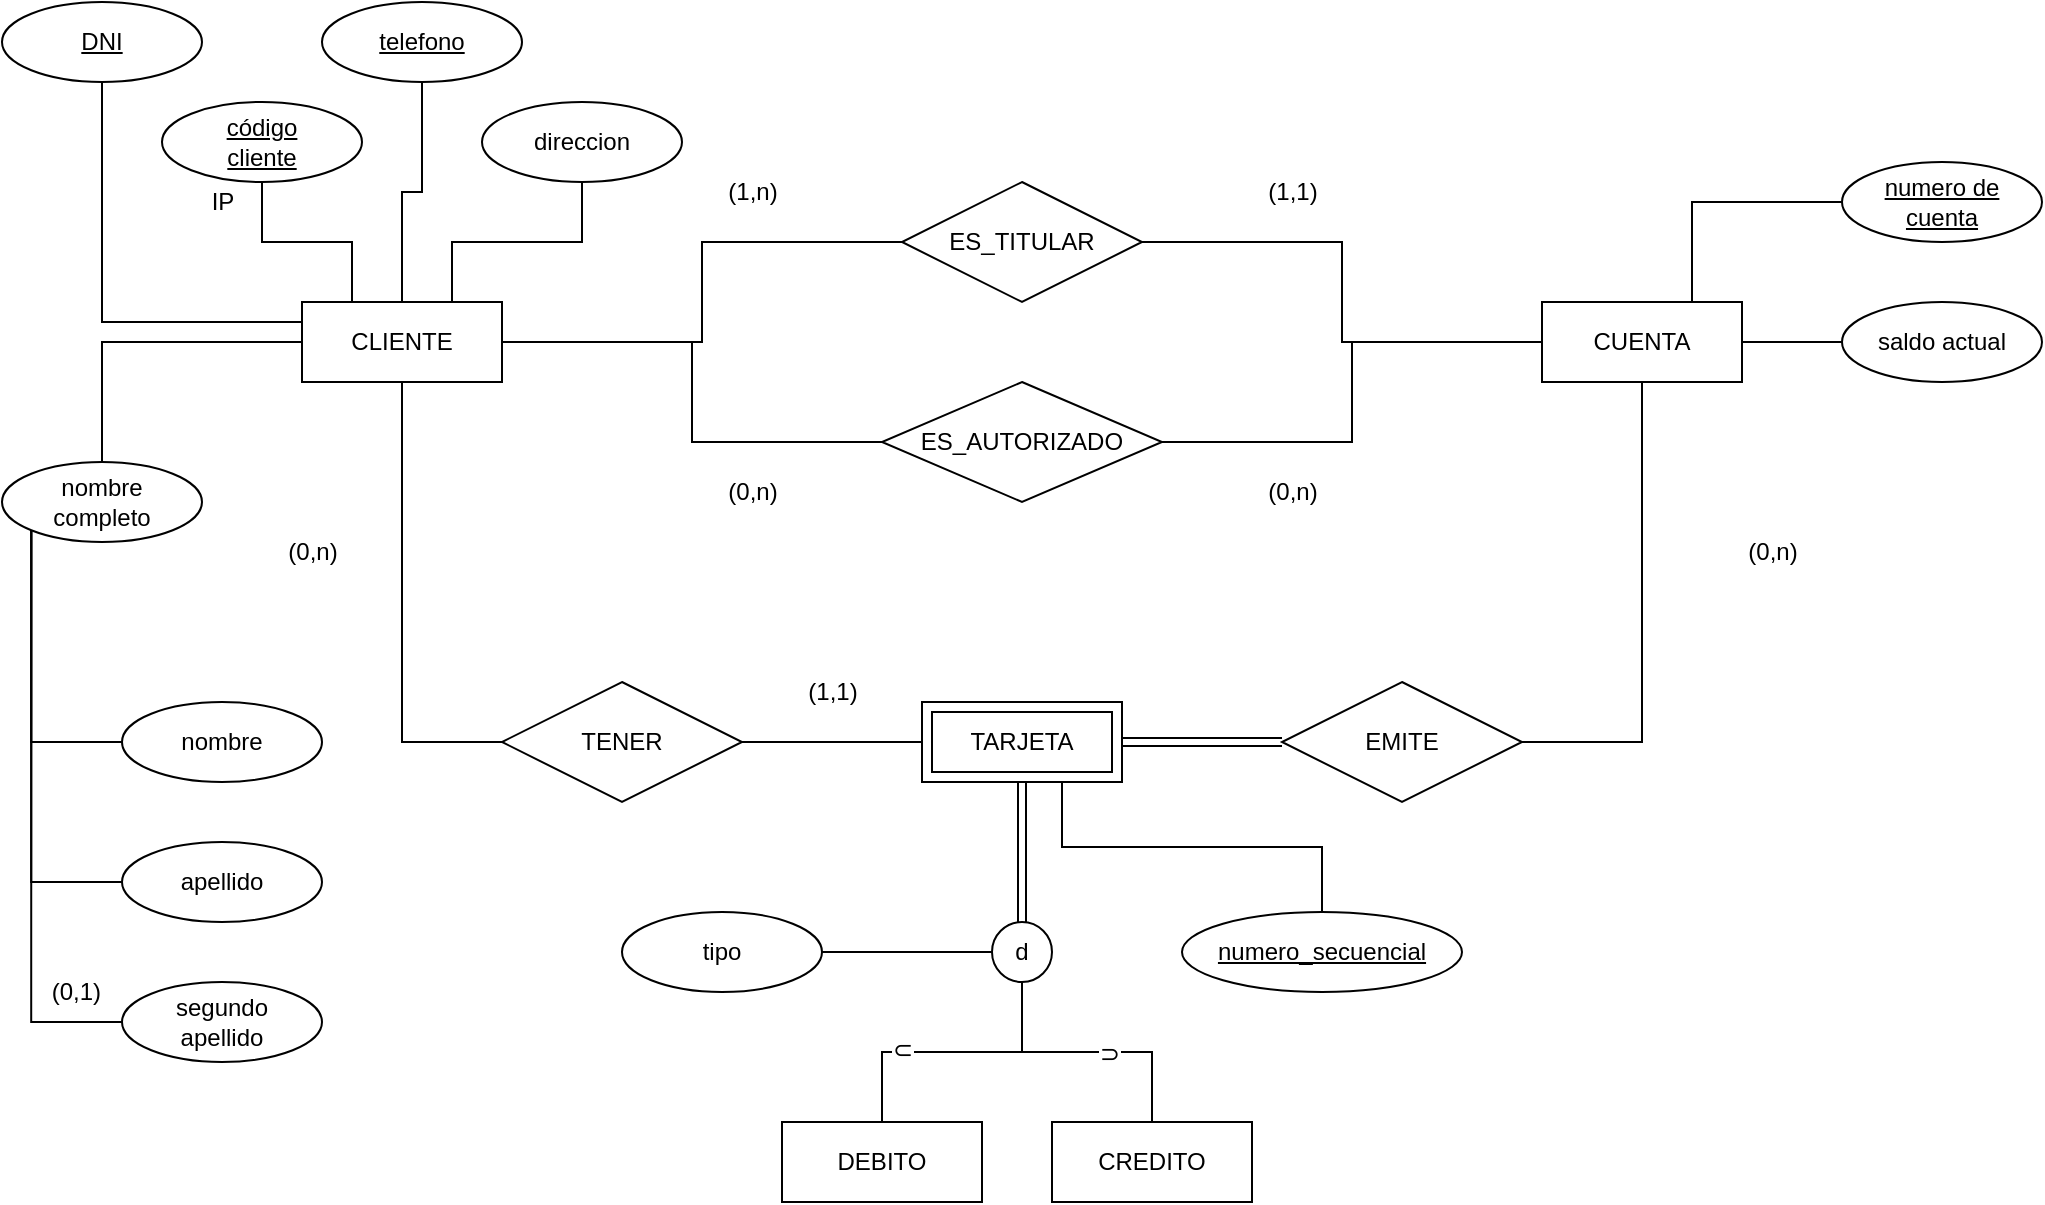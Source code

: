 <mxfile version="20.8.20" type="github">
  <diagram name="Página-1" id="OYCu7twRQWaUwjfFJ72i">
    <mxGraphModel dx="1500" dy="884" grid="1" gridSize="10" guides="1" tooltips="1" connect="1" arrows="1" fold="1" page="1" pageScale="1" pageWidth="1169" pageHeight="827" math="0" shadow="0">
      <root>
        <mxCell id="0" />
        <mxCell id="1" parent="0" />
        <mxCell id="nWjm4sYlbyKYBbA1lOEh-9" style="edgeStyle=orthogonalEdgeStyle;rounded=0;orthogonalLoop=1;jettySize=auto;html=1;exitX=1;exitY=0.5;exitDx=0;exitDy=0;entryX=0;entryY=0.5;entryDx=0;entryDy=0;endArrow=none;endFill=0;" edge="1" parent="1" source="nWjm4sYlbyKYBbA1lOEh-1" target="nWjm4sYlbyKYBbA1lOEh-5">
          <mxGeometry relative="1" as="geometry" />
        </mxCell>
        <mxCell id="nWjm4sYlbyKYBbA1lOEh-14" style="edgeStyle=orthogonalEdgeStyle;rounded=0;orthogonalLoop=1;jettySize=auto;html=1;exitX=0.5;exitY=1;exitDx=0;exitDy=0;entryX=0;entryY=0.5;entryDx=0;entryDy=0;endArrow=none;endFill=0;" edge="1" parent="1" source="nWjm4sYlbyKYBbA1lOEh-1" target="nWjm4sYlbyKYBbA1lOEh-13">
          <mxGeometry relative="1" as="geometry" />
        </mxCell>
        <mxCell id="nWjm4sYlbyKYBbA1lOEh-1" value="CLIENTE" style="whiteSpace=wrap;html=1;align=center;" vertex="1" parent="1">
          <mxGeometry x="230" y="280" width="100" height="40" as="geometry" />
        </mxCell>
        <mxCell id="nWjm4sYlbyKYBbA1lOEh-28" value="" style="edgeStyle=orthogonalEdgeStyle;shape=link;rounded=0;orthogonalLoop=1;jettySize=auto;html=1;fontFamily=Helvetica;fontSize=12;fontColor=default;endArrow=none;endFill=0;" edge="1" parent="1" source="nWjm4sYlbyKYBbA1lOEh-2" target="nWjm4sYlbyKYBbA1lOEh-27">
          <mxGeometry relative="1" as="geometry" />
        </mxCell>
        <mxCell id="nWjm4sYlbyKYBbA1lOEh-2" value="TARJETA" style="shape=ext;margin=3;double=1;whiteSpace=wrap;html=1;align=center;strokeWidth=1;glass=0;rounded=0;shadow=0;noLabel=0;" vertex="1" parent="1">
          <mxGeometry x="540" y="480" width="100" height="40" as="geometry" />
        </mxCell>
        <mxCell id="nWjm4sYlbyKYBbA1lOEh-10" style="edgeStyle=orthogonalEdgeStyle;rounded=0;orthogonalLoop=1;jettySize=auto;html=1;exitX=0;exitY=0.5;exitDx=0;exitDy=0;entryX=1;entryY=0.5;entryDx=0;entryDy=0;endArrow=none;endFill=0;" edge="1" parent="1" source="nWjm4sYlbyKYBbA1lOEh-3" target="nWjm4sYlbyKYBbA1lOEh-4">
          <mxGeometry relative="1" as="geometry" />
        </mxCell>
        <mxCell id="nWjm4sYlbyKYBbA1lOEh-11" style="edgeStyle=orthogonalEdgeStyle;rounded=0;orthogonalLoop=1;jettySize=auto;html=1;exitX=0;exitY=0.5;exitDx=0;exitDy=0;endArrow=none;endFill=0;" edge="1" parent="1" source="nWjm4sYlbyKYBbA1lOEh-3" target="nWjm4sYlbyKYBbA1lOEh-5">
          <mxGeometry relative="1" as="geometry" />
        </mxCell>
        <mxCell id="nWjm4sYlbyKYBbA1lOEh-18" style="edgeStyle=orthogonalEdgeStyle;rounded=0;orthogonalLoop=1;jettySize=auto;html=1;exitX=0.5;exitY=1;exitDx=0;exitDy=0;entryX=1;entryY=0.5;entryDx=0;entryDy=0;endArrow=none;endFill=0;" edge="1" parent="1" source="nWjm4sYlbyKYBbA1lOEh-3" target="nWjm4sYlbyKYBbA1lOEh-16">
          <mxGeometry relative="1" as="geometry" />
        </mxCell>
        <mxCell id="nWjm4sYlbyKYBbA1lOEh-48" style="edgeStyle=orthogonalEdgeStyle;rounded=0;orthogonalLoop=1;jettySize=auto;html=1;exitX=0.75;exitY=0;exitDx=0;exitDy=0;entryX=0;entryY=0.5;entryDx=0;entryDy=0;fontFamily=Helvetica;fontSize=12;fontColor=default;endArrow=none;endFill=0;" edge="1" parent="1" source="nWjm4sYlbyKYBbA1lOEh-3" target="nWjm4sYlbyKYBbA1lOEh-47">
          <mxGeometry relative="1" as="geometry" />
        </mxCell>
        <mxCell id="nWjm4sYlbyKYBbA1lOEh-3" value="CUENTA" style="whiteSpace=wrap;html=1;align=center;" vertex="1" parent="1">
          <mxGeometry x="850" y="280" width="100" height="40" as="geometry" />
        </mxCell>
        <mxCell id="nWjm4sYlbyKYBbA1lOEh-4" value="ES_TITULAR" style="shape=rhombus;perimeter=rhombusPerimeter;whiteSpace=wrap;html=1;align=center;" vertex="1" parent="1">
          <mxGeometry x="530" y="220" width="120" height="60" as="geometry" />
        </mxCell>
        <mxCell id="nWjm4sYlbyKYBbA1lOEh-5" value="ES_AUTORIZADO" style="shape=rhombus;perimeter=rhombusPerimeter;whiteSpace=wrap;html=1;align=center;" vertex="1" parent="1">
          <mxGeometry x="520" y="320" width="140" height="60" as="geometry" />
        </mxCell>
        <mxCell id="nWjm4sYlbyKYBbA1lOEh-8" style="edgeStyle=orthogonalEdgeStyle;rounded=0;orthogonalLoop=1;jettySize=auto;html=1;exitX=1;exitY=0.5;exitDx=0;exitDy=0;entryX=0;entryY=0.5;entryDx=0;entryDy=0;entryPerimeter=0;endArrow=none;endFill=0;" edge="1" parent="1" source="nWjm4sYlbyKYBbA1lOEh-1" target="nWjm4sYlbyKYBbA1lOEh-4">
          <mxGeometry relative="1" as="geometry" />
        </mxCell>
        <mxCell id="nWjm4sYlbyKYBbA1lOEh-12" style="edgeStyle=orthogonalEdgeStyle;rounded=0;orthogonalLoop=1;jettySize=auto;html=1;exitX=0.5;exitY=1;exitDx=0;exitDy=0;endArrow=none;endFill=0;" edge="1" parent="1" source="nWjm4sYlbyKYBbA1lOEh-1" target="nWjm4sYlbyKYBbA1lOEh-1">
          <mxGeometry relative="1" as="geometry" />
        </mxCell>
        <mxCell id="nWjm4sYlbyKYBbA1lOEh-15" value="" style="edgeStyle=orthogonalEdgeStyle;rounded=0;orthogonalLoop=1;jettySize=auto;html=1;endArrow=none;endFill=0;" edge="1" parent="1" source="nWjm4sYlbyKYBbA1lOEh-13" target="nWjm4sYlbyKYBbA1lOEh-2">
          <mxGeometry relative="1" as="geometry" />
        </mxCell>
        <mxCell id="nWjm4sYlbyKYBbA1lOEh-13" value="TENER" style="shape=rhombus;perimeter=rhombusPerimeter;whiteSpace=wrap;html=1;align=center;" vertex="1" parent="1">
          <mxGeometry x="330" y="470" width="120" height="60" as="geometry" />
        </mxCell>
        <mxCell id="nWjm4sYlbyKYBbA1lOEh-17" value="" style="edgeStyle=orthogonalEdgeStyle;rounded=0;orthogonalLoop=1;jettySize=auto;html=1;endArrow=none;endFill=0;shape=link;" edge="1" parent="1" source="nWjm4sYlbyKYBbA1lOEh-16" target="nWjm4sYlbyKYBbA1lOEh-2">
          <mxGeometry relative="1" as="geometry" />
        </mxCell>
        <mxCell id="nWjm4sYlbyKYBbA1lOEh-16" value="EMITE" style="shape=rhombus;perimeter=rhombusPerimeter;whiteSpace=wrap;html=1;align=center;" vertex="1" parent="1">
          <mxGeometry x="720" y="470" width="120" height="60" as="geometry" />
        </mxCell>
        <mxCell id="nWjm4sYlbyKYBbA1lOEh-19" value="(0,n)" style="text;html=1;align=center;verticalAlign=middle;resizable=0;points=[];autosize=1;strokeColor=none;fillColor=none;" vertex="1" parent="1">
          <mxGeometry x="210" y="390" width="50" height="30" as="geometry" />
        </mxCell>
        <mxCell id="nWjm4sYlbyKYBbA1lOEh-20" value="(1,1)" style="text;html=1;align=center;verticalAlign=middle;resizable=0;points=[];autosize=1;strokeColor=none;fillColor=none;" vertex="1" parent="1">
          <mxGeometry x="470" y="460" width="50" height="30" as="geometry" />
        </mxCell>
        <mxCell id="nWjm4sYlbyKYBbA1lOEh-21" value="(0,n)" style="text;html=1;align=center;verticalAlign=middle;resizable=0;points=[];autosize=1;strokeColor=none;fillColor=none;" vertex="1" parent="1">
          <mxGeometry x="940" y="390" width="50" height="30" as="geometry" />
        </mxCell>
        <mxCell id="nWjm4sYlbyKYBbA1lOEh-23" value="(1,n)" style="text;html=1;align=center;verticalAlign=middle;resizable=0;points=[];autosize=1;strokeColor=none;fillColor=none;" vertex="1" parent="1">
          <mxGeometry x="430" y="210" width="50" height="30" as="geometry" />
        </mxCell>
        <mxCell id="nWjm4sYlbyKYBbA1lOEh-24" value="(0,n)" style="text;html=1;align=center;verticalAlign=middle;resizable=0;points=[];autosize=1;strokeColor=none;fillColor=none;" vertex="1" parent="1">
          <mxGeometry x="430" y="360" width="50" height="30" as="geometry" />
        </mxCell>
        <mxCell id="nWjm4sYlbyKYBbA1lOEh-25" value="(0,n)" style="text;html=1;align=center;verticalAlign=middle;resizable=0;points=[];autosize=1;strokeColor=none;fillColor=none;" vertex="1" parent="1">
          <mxGeometry x="700" y="360" width="50" height="30" as="geometry" />
        </mxCell>
        <mxCell id="nWjm4sYlbyKYBbA1lOEh-26" value="(1,1)" style="text;html=1;align=center;verticalAlign=middle;resizable=0;points=[];autosize=1;strokeColor=none;fillColor=none;" vertex="1" parent="1">
          <mxGeometry x="700" y="210" width="50" height="30" as="geometry" />
        </mxCell>
        <mxCell id="nWjm4sYlbyKYBbA1lOEh-33" style="edgeStyle=orthogonalEdgeStyle;rounded=0;orthogonalLoop=1;jettySize=auto;html=1;exitX=0.5;exitY=1;exitDx=0;exitDy=0;entryX=0.5;entryY=0;entryDx=0;entryDy=0;fontFamily=Helvetica;fontSize=12;fontColor=default;endArrow=none;endFill=0;" edge="1" parent="1" source="nWjm4sYlbyKYBbA1lOEh-27" target="nWjm4sYlbyKYBbA1lOEh-31">
          <mxGeometry relative="1" as="geometry" />
        </mxCell>
        <mxCell id="nWjm4sYlbyKYBbA1lOEh-40" value="⊂" style="edgeLabel;html=1;align=center;verticalAlign=middle;resizable=0;points=[];fontSize=12;fontFamily=Helvetica;fontColor=default;" vertex="1" connectable="0" parent="nWjm4sYlbyKYBbA1lOEh-33">
          <mxGeometry x="0.36" y="-1" relative="1" as="geometry">
            <mxPoint as="offset" />
          </mxGeometry>
        </mxCell>
        <mxCell id="nWjm4sYlbyKYBbA1lOEh-27" value="d" style="ellipse;whiteSpace=wrap;html=1;aspect=fixed;rounded=0;shadow=0;glass=0;strokeColor=default;strokeWidth=1;fontFamily=Helvetica;fontSize=12;fontColor=default;fillColor=default;" vertex="1" parent="1">
          <mxGeometry x="575" y="590" width="30" height="30" as="geometry" />
        </mxCell>
        <mxCell id="nWjm4sYlbyKYBbA1lOEh-30" value="" style="edgeStyle=orthogonalEdgeStyle;rounded=0;orthogonalLoop=1;jettySize=auto;html=1;fontFamily=Helvetica;fontSize=12;fontColor=default;endArrow=none;endFill=0;" edge="1" parent="1" source="nWjm4sYlbyKYBbA1lOEh-29" target="nWjm4sYlbyKYBbA1lOEh-27">
          <mxGeometry relative="1" as="geometry" />
        </mxCell>
        <mxCell id="nWjm4sYlbyKYBbA1lOEh-29" value="tipo" style="ellipse;whiteSpace=wrap;html=1;align=center;rounded=0;shadow=0;glass=0;strokeColor=default;strokeWidth=1;fontFamily=Helvetica;fontSize=12;fontColor=default;fillColor=default;" vertex="1" parent="1">
          <mxGeometry x="390" y="585" width="100" height="40" as="geometry" />
        </mxCell>
        <mxCell id="nWjm4sYlbyKYBbA1lOEh-31" value="DEBITO" style="whiteSpace=wrap;html=1;align=center;rounded=0;shadow=0;glass=0;strokeColor=default;strokeWidth=1;fontFamily=Helvetica;fontSize=12;fontColor=default;fillColor=default;" vertex="1" parent="1">
          <mxGeometry x="470" y="690" width="100" height="40" as="geometry" />
        </mxCell>
        <mxCell id="nWjm4sYlbyKYBbA1lOEh-37" style="edgeStyle=orthogonalEdgeStyle;rounded=0;orthogonalLoop=1;jettySize=auto;html=1;exitX=0.5;exitY=0;exitDx=0;exitDy=0;entryX=0.5;entryY=1;entryDx=0;entryDy=0;fontFamily=Helvetica;fontSize=12;fontColor=default;endArrow=none;endFill=0;" edge="1" parent="1" source="nWjm4sYlbyKYBbA1lOEh-32" target="nWjm4sYlbyKYBbA1lOEh-27">
          <mxGeometry relative="1" as="geometry" />
        </mxCell>
        <mxCell id="nWjm4sYlbyKYBbA1lOEh-41" value="⊂" style="edgeLabel;html=1;align=center;verticalAlign=middle;resizable=0;points=[];fontSize=12;fontFamily=Helvetica;fontColor=default;rotation=-180;" vertex="1" connectable="0" parent="nWjm4sYlbyKYBbA1lOEh-37">
          <mxGeometry x="-0.182" y="2" relative="1" as="geometry">
            <mxPoint as="offset" />
          </mxGeometry>
        </mxCell>
        <mxCell id="nWjm4sYlbyKYBbA1lOEh-32" value="CREDITO" style="whiteSpace=wrap;html=1;align=center;rounded=0;shadow=0;glass=0;strokeColor=default;strokeWidth=1;fontFamily=Helvetica;fontSize=12;fontColor=default;fillColor=default;" vertex="1" parent="1">
          <mxGeometry x="605" y="690" width="100" height="40" as="geometry" />
        </mxCell>
        <mxCell id="nWjm4sYlbyKYBbA1lOEh-34" style="edgeStyle=orthogonalEdgeStyle;rounded=0;orthogonalLoop=1;jettySize=auto;html=1;exitX=0.5;exitY=1;exitDx=0;exitDy=0;fontFamily=Helvetica;fontSize=12;fontColor=default;endArrow=none;endFill=0;" edge="1" parent="1" source="nWjm4sYlbyKYBbA1lOEh-27" target="nWjm4sYlbyKYBbA1lOEh-27">
          <mxGeometry relative="1" as="geometry" />
        </mxCell>
        <mxCell id="nWjm4sYlbyKYBbA1lOEh-42" value="&lt;u&gt;numero_secuencial&lt;/u&gt;" style="ellipse;whiteSpace=wrap;html=1;align=center;rounded=0;shadow=0;glass=0;strokeColor=default;strokeWidth=1;fontFamily=Helvetica;fontSize=12;fontColor=default;fillColor=default;" vertex="1" parent="1">
          <mxGeometry x="670" y="585" width="140" height="40" as="geometry" />
        </mxCell>
        <mxCell id="nWjm4sYlbyKYBbA1lOEh-46" style="edgeStyle=orthogonalEdgeStyle;rounded=0;orthogonalLoop=1;jettySize=auto;html=1;exitX=0.5;exitY=0;exitDx=0;exitDy=0;fontFamily=Helvetica;fontSize=12;fontColor=default;endArrow=none;endFill=0;entryX=0.7;entryY=1;entryDx=0;entryDy=0;entryPerimeter=0;" edge="1" parent="1" source="nWjm4sYlbyKYBbA1lOEh-42" target="nWjm4sYlbyKYBbA1lOEh-2">
          <mxGeometry relative="1" as="geometry" />
        </mxCell>
        <mxCell id="nWjm4sYlbyKYBbA1lOEh-47" value="numero de&lt;br&gt;cuenta" style="ellipse;whiteSpace=wrap;html=1;align=center;fontStyle=4;rounded=0;shadow=0;glass=0;strokeColor=default;strokeWidth=1;fontFamily=Helvetica;fontSize=12;fontColor=default;fillColor=default;" vertex="1" parent="1">
          <mxGeometry x="1000" y="210" width="100" height="40" as="geometry" />
        </mxCell>
        <mxCell id="nWjm4sYlbyKYBbA1lOEh-51" value="" style="edgeStyle=orthogonalEdgeStyle;rounded=0;orthogonalLoop=1;jettySize=auto;html=1;fontFamily=Helvetica;fontSize=12;fontColor=default;endArrow=none;endFill=0;" edge="1" parent="1" source="nWjm4sYlbyKYBbA1lOEh-50" target="nWjm4sYlbyKYBbA1lOEh-3">
          <mxGeometry relative="1" as="geometry" />
        </mxCell>
        <mxCell id="nWjm4sYlbyKYBbA1lOEh-50" value="saldo actual" style="ellipse;whiteSpace=wrap;html=1;align=center;rounded=0;shadow=0;glass=0;strokeColor=default;strokeWidth=1;fontFamily=Helvetica;fontSize=12;fontColor=default;fillColor=default;" vertex="1" parent="1">
          <mxGeometry x="1000" y="280" width="100" height="40" as="geometry" />
        </mxCell>
        <mxCell id="nWjm4sYlbyKYBbA1lOEh-56" style="edgeStyle=orthogonalEdgeStyle;rounded=0;orthogonalLoop=1;jettySize=auto;html=1;exitX=0.5;exitY=1;exitDx=0;exitDy=0;entryX=0.75;entryY=0;entryDx=0;entryDy=0;fontFamily=Helvetica;fontSize=12;fontColor=default;endArrow=none;endFill=0;" edge="1" parent="1" source="nWjm4sYlbyKYBbA1lOEh-52" target="nWjm4sYlbyKYBbA1lOEh-1">
          <mxGeometry relative="1" as="geometry" />
        </mxCell>
        <mxCell id="nWjm4sYlbyKYBbA1lOEh-52" value="direccion" style="ellipse;whiteSpace=wrap;html=1;align=center;rounded=0;shadow=0;glass=0;strokeColor=default;strokeWidth=1;fontFamily=Helvetica;fontSize=12;fontColor=default;fillColor=default;" vertex="1" parent="1">
          <mxGeometry x="320" y="180" width="100" height="40" as="geometry" />
        </mxCell>
        <mxCell id="nWjm4sYlbyKYBbA1lOEh-57" style="edgeStyle=orthogonalEdgeStyle;rounded=0;orthogonalLoop=1;jettySize=auto;html=1;exitX=0.5;exitY=1;exitDx=0;exitDy=0;entryX=0.5;entryY=0;entryDx=0;entryDy=0;fontFamily=Helvetica;fontSize=12;fontColor=default;endArrow=none;endFill=0;" edge="1" parent="1" source="nWjm4sYlbyKYBbA1lOEh-53" target="nWjm4sYlbyKYBbA1lOEh-1">
          <mxGeometry relative="1" as="geometry" />
        </mxCell>
        <mxCell id="nWjm4sYlbyKYBbA1lOEh-53" value="&lt;u&gt;telefono&lt;/u&gt;" style="ellipse;whiteSpace=wrap;html=1;align=center;rounded=0;shadow=0;glass=0;strokeColor=default;strokeWidth=1;fontFamily=Helvetica;fontSize=12;fontColor=default;fillColor=default;" vertex="1" parent="1">
          <mxGeometry x="240" y="130" width="100" height="40" as="geometry" />
        </mxCell>
        <mxCell id="nWjm4sYlbyKYBbA1lOEh-58" style="edgeStyle=orthogonalEdgeStyle;rounded=0;orthogonalLoop=1;jettySize=auto;html=1;exitX=0.5;exitY=1;exitDx=0;exitDy=0;entryX=0.25;entryY=0;entryDx=0;entryDy=0;fontFamily=Helvetica;fontSize=12;fontColor=default;endArrow=none;endFill=0;" edge="1" parent="1" source="nWjm4sYlbyKYBbA1lOEh-54" target="nWjm4sYlbyKYBbA1lOEh-1">
          <mxGeometry relative="1" as="geometry" />
        </mxCell>
        <mxCell id="nWjm4sYlbyKYBbA1lOEh-54" value="&lt;u&gt;código&lt;br&gt;cliente&lt;/u&gt;" style="ellipse;whiteSpace=wrap;html=1;align=center;rounded=0;shadow=0;glass=0;strokeColor=default;strokeWidth=1;fontFamily=Helvetica;fontSize=12;fontColor=default;fillColor=default;" vertex="1" parent="1">
          <mxGeometry x="160" y="180" width="100" height="40" as="geometry" />
        </mxCell>
        <mxCell id="nWjm4sYlbyKYBbA1lOEh-55" value="&lt;u&gt;DNI&lt;/u&gt;" style="ellipse;whiteSpace=wrap;html=1;align=center;rounded=0;shadow=0;glass=0;strokeColor=default;strokeWidth=1;fontFamily=Helvetica;fontSize=12;fontColor=default;fillColor=default;" vertex="1" parent="1">
          <mxGeometry x="80" y="130" width="100" height="40" as="geometry" />
        </mxCell>
        <mxCell id="nWjm4sYlbyKYBbA1lOEh-59" style="edgeStyle=orthogonalEdgeStyle;rounded=0;orthogonalLoop=1;jettySize=auto;html=1;exitX=0.5;exitY=1;exitDx=0;exitDy=0;fontFamily=Helvetica;fontSize=12;fontColor=default;endArrow=none;endFill=0;entryX=0;entryY=0.25;entryDx=0;entryDy=0;entryPerimeter=0;" edge="1" parent="1" source="nWjm4sYlbyKYBbA1lOEh-55" target="nWjm4sYlbyKYBbA1lOEh-1">
          <mxGeometry relative="1" as="geometry" />
        </mxCell>
        <mxCell id="nWjm4sYlbyKYBbA1lOEh-61" style="edgeStyle=orthogonalEdgeStyle;rounded=0;orthogonalLoop=1;jettySize=auto;html=1;exitX=0.5;exitY=0;exitDx=0;exitDy=0;entryX=0;entryY=0.5;entryDx=0;entryDy=0;fontFamily=Helvetica;fontSize=12;fontColor=default;endArrow=none;endFill=0;" edge="1" parent="1" source="nWjm4sYlbyKYBbA1lOEh-60" target="nWjm4sYlbyKYBbA1lOEh-1">
          <mxGeometry relative="1" as="geometry" />
        </mxCell>
        <mxCell id="nWjm4sYlbyKYBbA1lOEh-65" style="edgeStyle=orthogonalEdgeStyle;rounded=0;orthogonalLoop=1;jettySize=auto;html=1;exitX=0;exitY=1;exitDx=0;exitDy=0;entryX=0;entryY=0.5;entryDx=0;entryDy=0;fontFamily=Helvetica;fontSize=12;fontColor=default;endArrow=none;endFill=0;" edge="1" parent="1" source="nWjm4sYlbyKYBbA1lOEh-60" target="nWjm4sYlbyKYBbA1lOEh-62">
          <mxGeometry relative="1" as="geometry" />
        </mxCell>
        <mxCell id="nWjm4sYlbyKYBbA1lOEh-66" style="edgeStyle=orthogonalEdgeStyle;rounded=0;orthogonalLoop=1;jettySize=auto;html=1;exitX=0;exitY=1;exitDx=0;exitDy=0;entryX=0;entryY=0.5;entryDx=0;entryDy=0;fontFamily=Helvetica;fontSize=12;fontColor=default;endArrow=none;endFill=0;" edge="1" parent="1" source="nWjm4sYlbyKYBbA1lOEh-60" target="nWjm4sYlbyKYBbA1lOEh-63">
          <mxGeometry relative="1" as="geometry" />
        </mxCell>
        <mxCell id="nWjm4sYlbyKYBbA1lOEh-60" value="nombre&lt;br&gt;completo" style="ellipse;whiteSpace=wrap;html=1;align=center;rounded=0;shadow=0;glass=0;strokeColor=default;strokeWidth=1;fontFamily=Helvetica;fontSize=12;fontColor=default;fillColor=default;" vertex="1" parent="1">
          <mxGeometry x="80" y="360" width="100" height="40" as="geometry" />
        </mxCell>
        <mxCell id="nWjm4sYlbyKYBbA1lOEh-62" value="nombre" style="ellipse;whiteSpace=wrap;html=1;align=center;rounded=0;shadow=0;glass=0;strokeColor=default;strokeWidth=1;fontFamily=Helvetica;fontSize=12;fontColor=default;fillColor=default;" vertex="1" parent="1">
          <mxGeometry x="140" y="480" width="100" height="40" as="geometry" />
        </mxCell>
        <mxCell id="nWjm4sYlbyKYBbA1lOEh-63" value="apellido" style="ellipse;whiteSpace=wrap;html=1;align=center;rounded=0;shadow=0;glass=0;strokeColor=default;strokeWidth=1;fontFamily=Helvetica;fontSize=12;fontColor=default;fillColor=default;" vertex="1" parent="1">
          <mxGeometry x="140" y="550" width="100" height="40" as="geometry" />
        </mxCell>
        <mxCell id="nWjm4sYlbyKYBbA1lOEh-67" style="edgeStyle=orthogonalEdgeStyle;rounded=0;orthogonalLoop=1;jettySize=auto;html=1;exitX=0;exitY=0.5;exitDx=0;exitDy=0;entryX=0;entryY=1;entryDx=0;entryDy=0;fontFamily=Helvetica;fontSize=12;fontColor=default;endArrow=none;endFill=0;" edge="1" parent="1" source="nWjm4sYlbyKYBbA1lOEh-64" target="nWjm4sYlbyKYBbA1lOEh-60">
          <mxGeometry relative="1" as="geometry" />
        </mxCell>
        <mxCell id="nWjm4sYlbyKYBbA1lOEh-64" value="segundo&lt;br&gt;apellido" style="ellipse;whiteSpace=wrap;html=1;align=center;rounded=0;shadow=0;glass=0;strokeColor=default;strokeWidth=1;fontFamily=Helvetica;fontSize=12;fontColor=default;fillColor=default;" vertex="1" parent="1">
          <mxGeometry x="140" y="620" width="100" height="40" as="geometry" />
        </mxCell>
        <mxCell id="nWjm4sYlbyKYBbA1lOEh-69" value="&lt;div style=&quot;direction: rtl;&quot;&gt;&lt;span style=&quot;background-color: initial;&quot;&gt;(0,1)&amp;nbsp;&lt;/span&gt;&lt;/div&gt;" style="text;html=1;align=center;verticalAlign=middle;resizable=0;points=[];autosize=1;strokeColor=none;fillColor=none;" vertex="1" parent="1">
          <mxGeometry x="90" y="610" width="50" height="30" as="geometry" />
        </mxCell>
        <mxCell id="nWjm4sYlbyKYBbA1lOEh-70" value="IP" style="text;html=1;align=center;verticalAlign=middle;resizable=0;points=[];autosize=1;strokeColor=none;fillColor=none;fontSize=12;fontFamily=Helvetica;fontColor=default;" vertex="1" parent="1">
          <mxGeometry x="175" y="215" width="30" height="30" as="geometry" />
        </mxCell>
      </root>
    </mxGraphModel>
  </diagram>
</mxfile>
